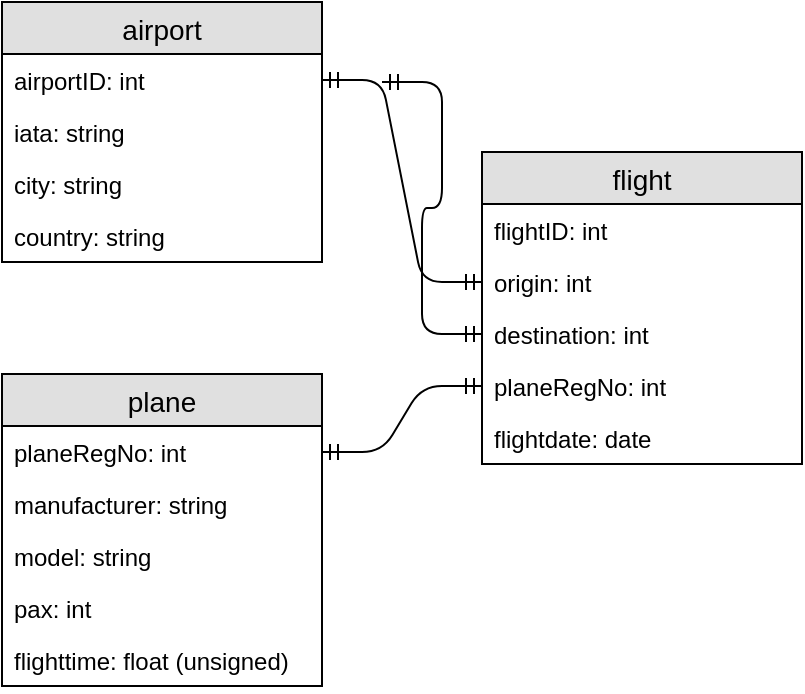 <mxfile version="10.8.7" type="github"><diagram id="NO019gBtwoDl6yspfcqa" name="Page-1"><mxGraphModel dx="1080" dy="452" grid="1" gridSize="10" guides="1" tooltips="1" connect="1" arrows="1" fold="1" page="1" pageScale="1" pageWidth="1169" pageHeight="827" math="0" shadow="0"><root><mxCell id="0"/><mxCell id="1" parent="0"/><mxCell id="kZv5MHhuxdHZWm_8LACb-1" value="flight" style="swimlane;fontStyle=0;childLayout=stackLayout;horizontal=1;startSize=26;fillColor=#e0e0e0;horizontalStack=0;resizeParent=1;resizeParentMax=0;resizeLast=0;collapsible=1;marginBottom=0;swimlaneFillColor=#ffffff;align=center;fontSize=14;" parent="1" vertex="1"><mxGeometry x="310" y="135" width="160" height="156" as="geometry"/></mxCell><mxCell id="kZv5MHhuxdHZWm_8LACb-2" value="flightID: int" style="text;strokeColor=none;fillColor=none;spacingLeft=4;spacingRight=4;overflow=hidden;rotatable=0;points=[[0,0.5],[1,0.5]];portConstraint=eastwest;fontSize=12;" parent="kZv5MHhuxdHZWm_8LACb-1" vertex="1"><mxGeometry y="26" width="160" height="26" as="geometry"/></mxCell><mxCell id="kZv5MHhuxdHZWm_8LACb-3" value="origin: int" style="text;strokeColor=none;fillColor=none;spacingLeft=4;spacingRight=4;overflow=hidden;rotatable=0;points=[[0,0.5],[1,0.5]];portConstraint=eastwest;fontSize=12;" parent="kZv5MHhuxdHZWm_8LACb-1" vertex="1"><mxGeometry y="52" width="160" height="26" as="geometry"/></mxCell><mxCell id="kZv5MHhuxdHZWm_8LACb-4" value="destination: int" style="text;strokeColor=none;fillColor=none;spacingLeft=4;spacingRight=4;overflow=hidden;rotatable=0;points=[[0,0.5],[1,0.5]];portConstraint=eastwest;fontSize=12;" parent="kZv5MHhuxdHZWm_8LACb-1" vertex="1"><mxGeometry y="78" width="160" height="26" as="geometry"/></mxCell><mxCell id="Q9QU5a--l3G2V725IdES-4" value="planeRegNo: int" style="text;strokeColor=none;fillColor=none;spacingLeft=4;spacingRight=4;overflow=hidden;rotatable=0;points=[[0,0.5],[1,0.5]];portConstraint=eastwest;fontSize=12;" parent="kZv5MHhuxdHZWm_8LACb-1" vertex="1"><mxGeometry y="104" width="160" height="26" as="geometry"/></mxCell><mxCell id="Q9QU5a--l3G2V725IdES-1" value="flightdate: date" style="text;strokeColor=none;fillColor=none;spacingLeft=4;spacingRight=4;overflow=hidden;rotatable=0;points=[[0,0.5],[1,0.5]];portConstraint=eastwest;fontSize=12;" parent="kZv5MHhuxdHZWm_8LACb-1" vertex="1"><mxGeometry y="130" width="160" height="26" as="geometry"/></mxCell><mxCell id="kZv5MHhuxdHZWm_8LACb-5" value="airport" style="swimlane;fontStyle=0;childLayout=stackLayout;horizontal=1;startSize=26;fillColor=#e0e0e0;horizontalStack=0;resizeParent=1;resizeParentMax=0;resizeLast=0;collapsible=1;marginBottom=0;swimlaneFillColor=#ffffff;align=center;fontSize=14;" parent="1" vertex="1"><mxGeometry x="70" y="60" width="160" height="130" as="geometry"/></mxCell><mxCell id="kZv5MHhuxdHZWm_8LACb-6" value="airportID: int" style="text;strokeColor=none;fillColor=none;spacingLeft=4;spacingRight=4;overflow=hidden;rotatable=0;points=[[0,0.5],[1,0.5]];portConstraint=eastwest;fontSize=12;" parent="kZv5MHhuxdHZWm_8LACb-5" vertex="1"><mxGeometry y="26" width="160" height="26" as="geometry"/></mxCell><mxCell id="kZv5MHhuxdHZWm_8LACb-7" value="iata: string" style="text;strokeColor=none;fillColor=none;spacingLeft=4;spacingRight=4;overflow=hidden;rotatable=0;points=[[0,0.5],[1,0.5]];portConstraint=eastwest;fontSize=12;" parent="kZv5MHhuxdHZWm_8LACb-5" vertex="1"><mxGeometry y="52" width="160" height="26" as="geometry"/></mxCell><mxCell id="kZv5MHhuxdHZWm_8LACb-8" value="city: string" style="text;strokeColor=none;fillColor=none;spacingLeft=4;spacingRight=4;overflow=hidden;rotatable=0;points=[[0,0.5],[1,0.5]];portConstraint=eastwest;fontSize=12;" parent="kZv5MHhuxdHZWm_8LACb-5" vertex="1"><mxGeometry y="78" width="160" height="26" as="geometry"/></mxCell><mxCell id="kZv5MHhuxdHZWm_8LACb-9" value="country: string" style="text;strokeColor=none;fillColor=none;spacingLeft=4;spacingRight=4;overflow=hidden;rotatable=0;points=[[0,0.5],[1,0.5]];portConstraint=eastwest;fontSize=12;" parent="kZv5MHhuxdHZWm_8LACb-5" vertex="1"><mxGeometry y="104" width="160" height="26" as="geometry"/></mxCell><mxCell id="kZv5MHhuxdHZWm_8LACb-10" value="plane" style="swimlane;fontStyle=0;childLayout=stackLayout;horizontal=1;startSize=26;fillColor=#e0e0e0;horizontalStack=0;resizeParent=1;resizeParentMax=0;resizeLast=0;collapsible=1;marginBottom=0;swimlaneFillColor=#ffffff;align=center;fontSize=14;" parent="1" vertex="1"><mxGeometry x="70" y="246" width="160" height="156" as="geometry"/></mxCell><mxCell id="kZv5MHhuxdHZWm_8LACb-11" value="planeRegNo: int" style="text;strokeColor=none;fillColor=none;spacingLeft=4;spacingRight=4;overflow=hidden;rotatable=0;points=[[0,0.5],[1,0.5]];portConstraint=eastwest;fontSize=12;" parent="kZv5MHhuxdHZWm_8LACb-10" vertex="1"><mxGeometry y="26" width="160" height="26" as="geometry"/></mxCell><mxCell id="kZv5MHhuxdHZWm_8LACb-12" value="manufacturer: string" style="text;strokeColor=none;fillColor=none;spacingLeft=4;spacingRight=4;overflow=hidden;rotatable=0;points=[[0,0.5],[1,0.5]];portConstraint=eastwest;fontSize=12;" parent="kZv5MHhuxdHZWm_8LACb-10" vertex="1"><mxGeometry y="52" width="160" height="26" as="geometry"/></mxCell><mxCell id="kZv5MHhuxdHZWm_8LACb-13" value="model: string" style="text;strokeColor=none;fillColor=none;spacingLeft=4;spacingRight=4;overflow=hidden;rotatable=0;points=[[0,0.5],[1,0.5]];portConstraint=eastwest;fontSize=12;" parent="kZv5MHhuxdHZWm_8LACb-10" vertex="1"><mxGeometry y="78" width="160" height="26" as="geometry"/></mxCell><mxCell id="kZv5MHhuxdHZWm_8LACb-14" value="pax: int" style="text;strokeColor=none;fillColor=none;spacingLeft=4;spacingRight=4;overflow=hidden;rotatable=0;points=[[0,0.5],[1,0.5]];portConstraint=eastwest;fontSize=12;" parent="kZv5MHhuxdHZWm_8LACb-10" vertex="1"><mxGeometry y="104" width="160" height="26" as="geometry"/></mxCell><mxCell id="kZv5MHhuxdHZWm_8LACb-15" value="flighttime: float (unsigned)" style="text;strokeColor=none;fillColor=none;spacingLeft=4;spacingRight=4;overflow=hidden;rotatable=0;points=[[0,0.5],[1,0.5]];portConstraint=eastwest;fontSize=12;" parent="kZv5MHhuxdHZWm_8LACb-10" vertex="1"><mxGeometry y="130" width="160" height="26" as="geometry"/></mxCell><mxCell id="Q9QU5a--l3G2V725IdES-2" value="" style="edgeStyle=entityRelationEdgeStyle;fontSize=12;html=1;endArrow=ERmandOne;startArrow=ERmandOne;exitX=1;exitY=0.5;exitDx=0;exitDy=0;entryX=0;entryY=0.5;entryDx=0;entryDy=0;" parent="1" source="kZv5MHhuxdHZWm_8LACb-6" target="kZv5MHhuxdHZWm_8LACb-3" edge="1"><mxGeometry width="100" height="100" relative="1" as="geometry"><mxPoint x="404" y="365" as="sourcePoint"/><mxPoint x="504" y="265" as="targetPoint"/></mxGeometry></mxCell><mxCell id="Q9QU5a--l3G2V725IdES-3" value="" style="edgeStyle=entityRelationEdgeStyle;fontSize=12;html=1;endArrow=ERmandOne;startArrow=ERmandOne;entryX=0;entryY=0.5;entryDx=0;entryDy=0;" parent="1" target="kZv5MHhuxdHZWm_8LACb-4" edge="1"><mxGeometry width="100" height="100" relative="1" as="geometry"><mxPoint x="260" y="100" as="sourcePoint"/><mxPoint x="504" y="291" as="targetPoint"/></mxGeometry></mxCell><mxCell id="Q9QU5a--l3G2V725IdES-5" value="" style="edgeStyle=entityRelationEdgeStyle;fontSize=12;html=1;endArrow=ERmandOne;startArrow=ERmandOne;exitX=1;exitY=0.5;exitDx=0;exitDy=0;entryX=0;entryY=0.5;entryDx=0;entryDy=0;" parent="1" source="kZv5MHhuxdHZWm_8LACb-11" target="Q9QU5a--l3G2V725IdES-4" edge="1"><mxGeometry width="100" height="100" relative="1" as="geometry"><mxPoint x="260" y="126" as="sourcePoint"/><mxPoint x="504" y="317" as="targetPoint"/></mxGeometry></mxCell></root></mxGraphModel></diagram></mxfile>